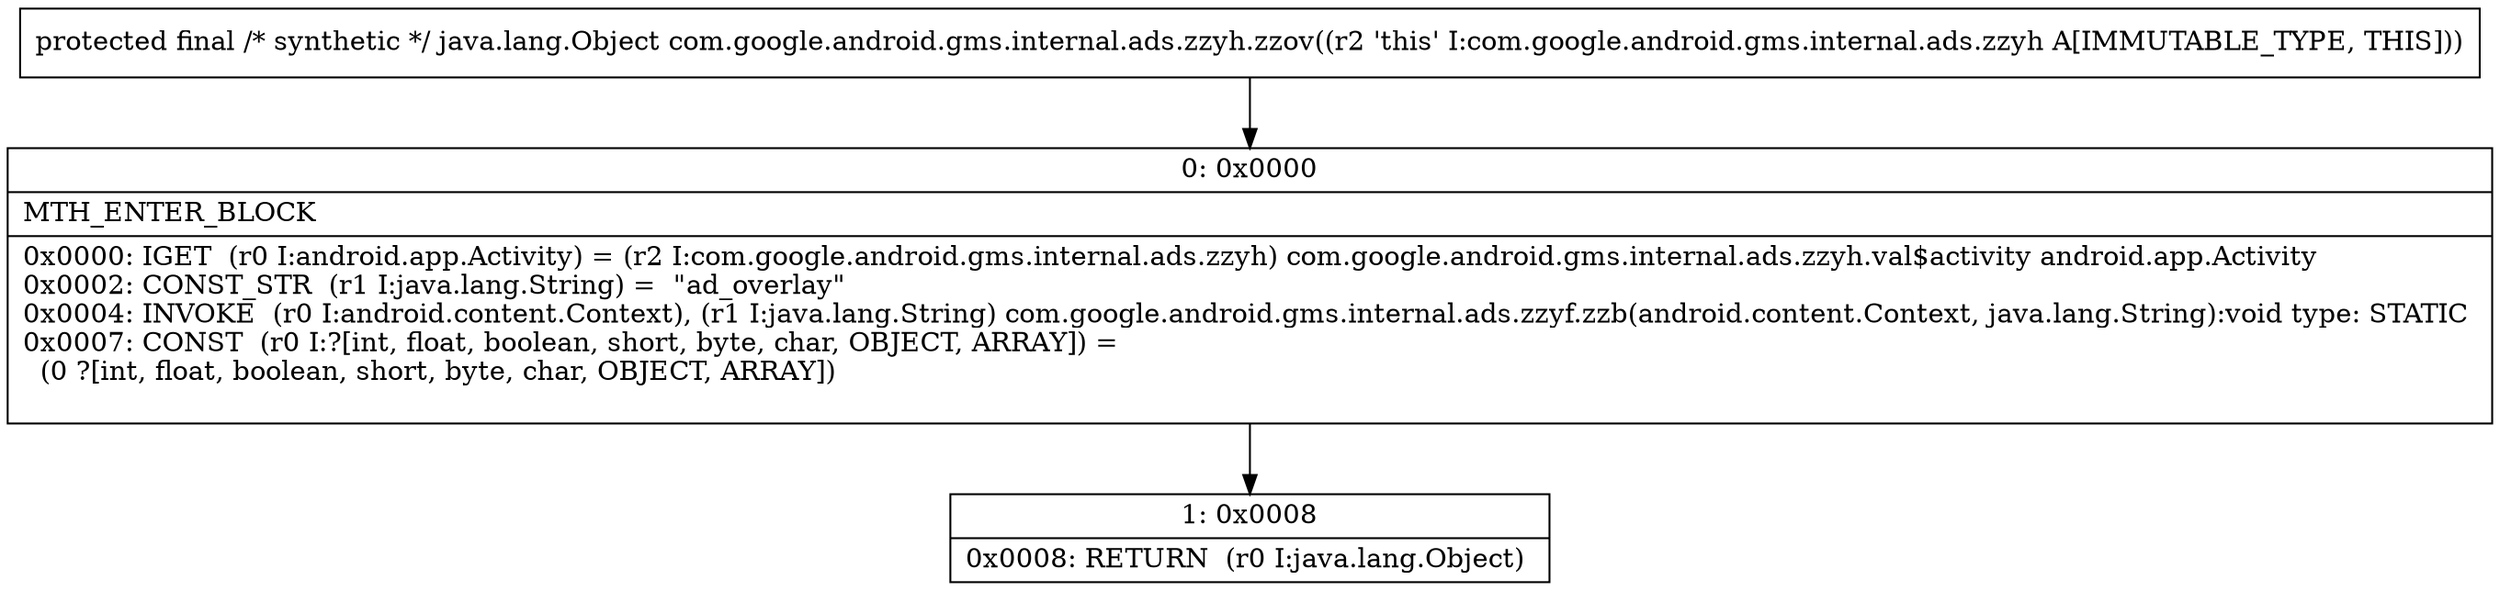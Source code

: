 digraph "CFG forcom.google.android.gms.internal.ads.zzyh.zzov()Ljava\/lang\/Object;" {
Node_0 [shape=record,label="{0\:\ 0x0000|MTH_ENTER_BLOCK\l|0x0000: IGET  (r0 I:android.app.Activity) = (r2 I:com.google.android.gms.internal.ads.zzyh) com.google.android.gms.internal.ads.zzyh.val$activity android.app.Activity \l0x0002: CONST_STR  (r1 I:java.lang.String) =  \"ad_overlay\" \l0x0004: INVOKE  (r0 I:android.content.Context), (r1 I:java.lang.String) com.google.android.gms.internal.ads.zzyf.zzb(android.content.Context, java.lang.String):void type: STATIC \l0x0007: CONST  (r0 I:?[int, float, boolean, short, byte, char, OBJECT, ARRAY]) = \l  (0 ?[int, float, boolean, short, byte, char, OBJECT, ARRAY])\l \l}"];
Node_1 [shape=record,label="{1\:\ 0x0008|0x0008: RETURN  (r0 I:java.lang.Object) \l}"];
MethodNode[shape=record,label="{protected final \/* synthetic *\/ java.lang.Object com.google.android.gms.internal.ads.zzyh.zzov((r2 'this' I:com.google.android.gms.internal.ads.zzyh A[IMMUTABLE_TYPE, THIS])) }"];
MethodNode -> Node_0;
Node_0 -> Node_1;
}

